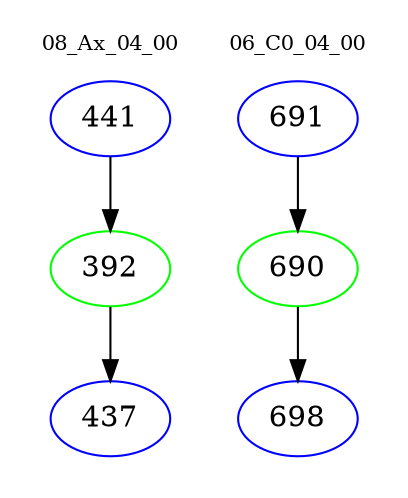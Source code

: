 digraph{
subgraph cluster_0 {
color = white
label = "08_Ax_04_00";
fontsize=10;
T0_441 [label="441", color="blue"]
T0_441 -> T0_392 [color="black"]
T0_392 [label="392", color="green"]
T0_392 -> T0_437 [color="black"]
T0_437 [label="437", color="blue"]
}
subgraph cluster_1 {
color = white
label = "06_C0_04_00";
fontsize=10;
T1_691 [label="691", color="blue"]
T1_691 -> T1_690 [color="black"]
T1_690 [label="690", color="green"]
T1_690 -> T1_698 [color="black"]
T1_698 [label="698", color="blue"]
}
}
